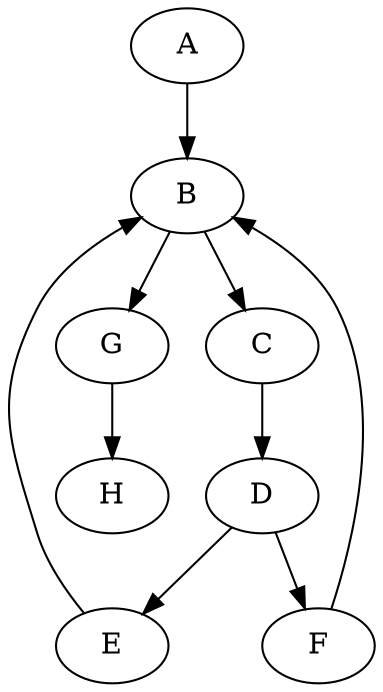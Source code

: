 digraph G_DD {
A [label="A"];
B [label="B"];
C [label="C"];
D [label="D"];
E [label="E"];
F [label="F"];
G [label="G"];
H [label="H"];
A -> B;B -> C;C -> D;D -> E;E -> B;D -> F;F -> B;B -> G;G -> H;}
